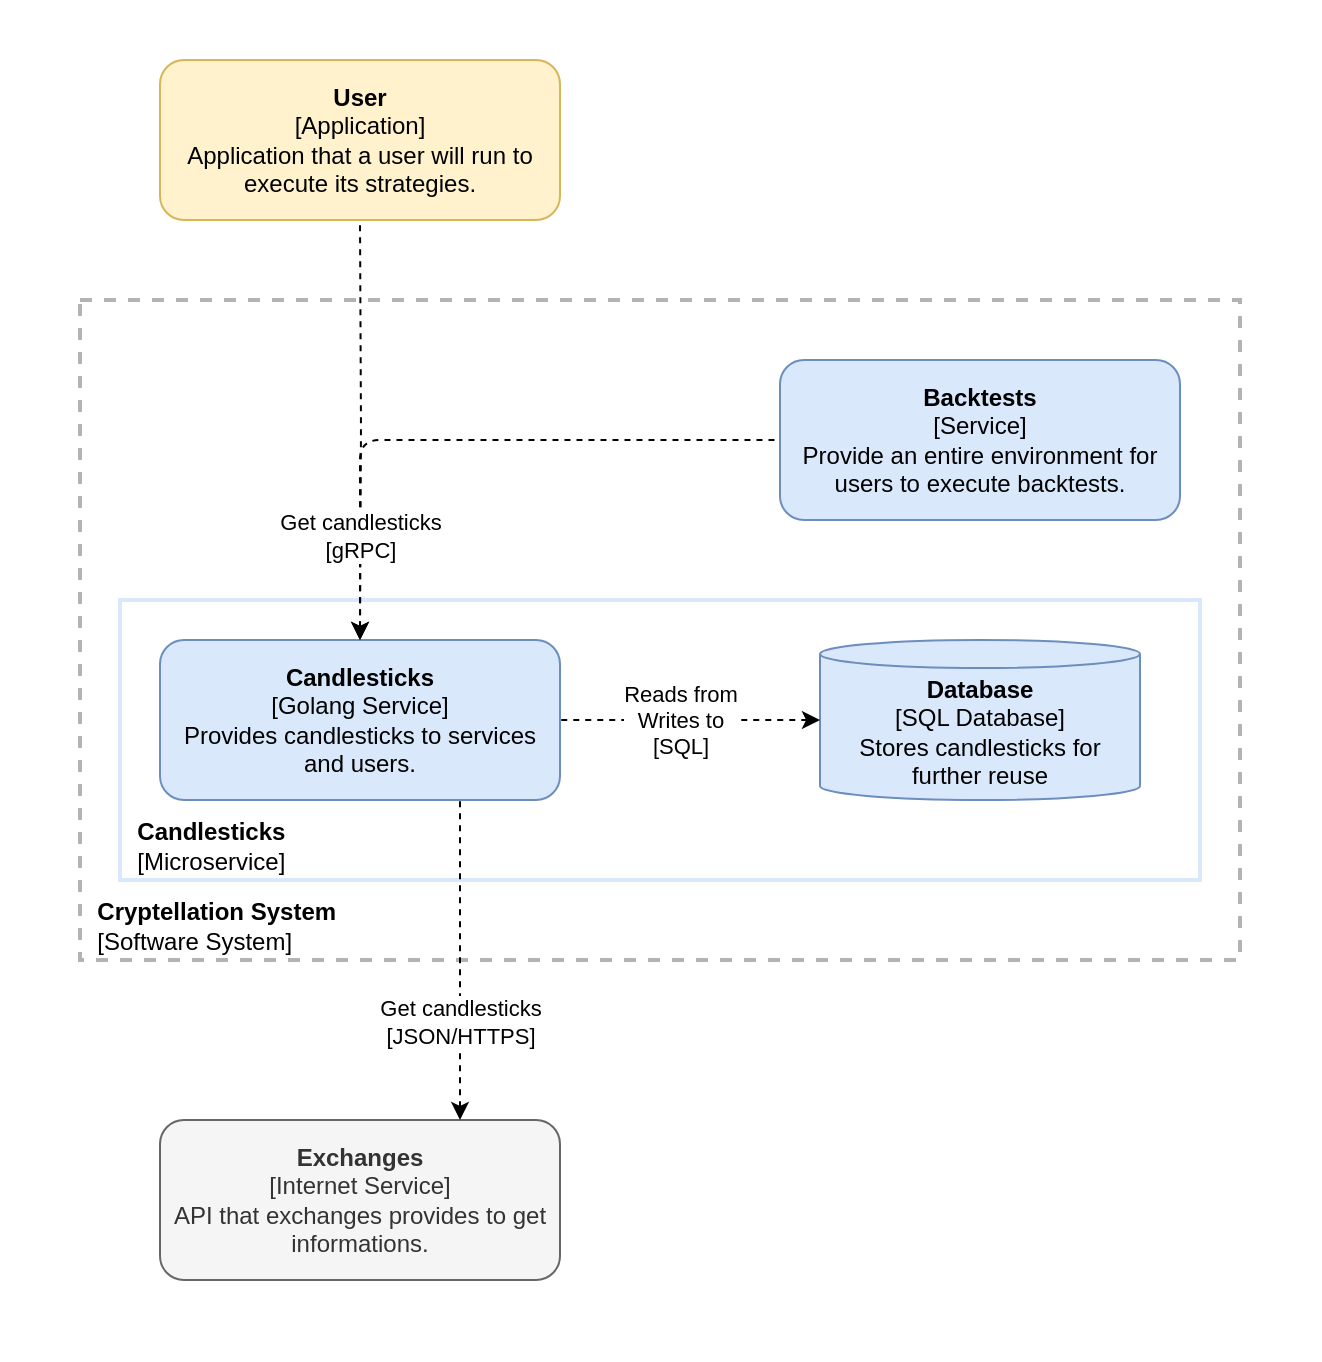 <mxfile>
    <diagram id="Z86SHZ22xJm4C7N7x-0L" name="Page-1">
        <mxGraphModel dx="1705" dy="2042" grid="1" gridSize="10" guides="1" tooltips="1" connect="1" arrows="1" fold="1" page="1" pageScale="1" pageWidth="827" pageHeight="1169" math="0" shadow="0">
            <root>
                <mxCell id="0"/>
                <mxCell id="1" parent="0"/>
                <mxCell id="14" value="" style="rounded=1;whiteSpace=wrap;html=1;labelBackgroundColor=none;strokeColor=none;strokeWidth=2;fillColor=default;" parent="1" vertex="1">
                    <mxGeometry x="120" y="-40" width="660" height="680" as="geometry"/>
                </mxCell>
                <mxCell id="5" value="&lt;b style=&quot;&quot;&gt;&amp;nbsp; Cryptellation System&lt;br&gt;&amp;nbsp;&amp;nbsp;&lt;/b&gt;&lt;span style=&quot;&quot;&gt;[Software System]&lt;/span&gt;" style="rounded=0;whiteSpace=wrap;html=1;fillColor=none;dashed=1;strokeWidth=2;strokeColor=#B3B3B3;align=left;verticalAlign=bottom;" parent="1" vertex="1">
                    <mxGeometry x="160" y="110" width="580" height="330" as="geometry"/>
                </mxCell>
                <mxCell id="13" value="&amp;nbsp; &lt;b&gt;Candlesticks&lt;/b&gt;&lt;br&gt;&amp;nbsp; [Microservice]" style="rounded=0;whiteSpace=wrap;html=1;labelBackgroundColor=none;strokeColor=#DAE8FC;strokeWidth=2;fillColor=none;verticalAlign=bottom;align=left;" parent="1" vertex="1">
                    <mxGeometry x="180" y="260" width="540" height="140" as="geometry"/>
                </mxCell>
                <mxCell id="2" value="&lt;b&gt;Candlesticks&lt;/b&gt;&lt;br&gt;[Golang Service]&lt;br&gt;Provides candlesticks to services and users." style="rounded=1;whiteSpace=wrap;html=1;fillColor=#dae8fc;strokeColor=#6c8ebf;" parent="1" vertex="1">
                    <mxGeometry x="200" y="280" width="200" height="80" as="geometry"/>
                </mxCell>
                <mxCell id="16" value="&lt;font face=&quot;helvetica&quot;&gt;&lt;br&gt;&lt;/font&gt;" style="endArrow=none;dashed=1;html=1;entryX=0;entryY=0.5;entryDx=0;entryDy=0;edgeStyle=orthogonalEdgeStyle;startArrow=classic;startFill=1;exitX=0.5;exitY=0;exitDx=0;exitDy=0;" edge="1" parent="1" source="2" target="15">
                    <mxGeometry x="0.548" y="10" width="50" height="50" relative="1" as="geometry">
                        <mxPoint x="310" y="290" as="sourcePoint"/>
                        <mxPoint x="310" y="50" as="targetPoint"/>
                        <mxPoint as="offset"/>
                    </mxGeometry>
                </mxCell>
                <mxCell id="3" value="&lt;b&gt;Database&lt;/b&gt;&lt;br&gt;[SQL Database]&lt;br&gt;Stores candlesticks for further reuse" style="shape=cylinder3;whiteSpace=wrap;html=1;boundedLbl=1;backgroundOutline=1;size=7;fillColor=#dae8fc;strokeColor=#6c8ebf;" parent="1" vertex="1">
                    <mxGeometry x="530" y="280" width="160" height="80" as="geometry"/>
                </mxCell>
                <mxCell id="4" value="&lt;b style=&quot;color: rgb(51 , 51 , 51)&quot;&gt;Exchanges&lt;/b&gt;&lt;br style=&quot;color: rgb(51 , 51 , 51)&quot;&gt;&lt;span style=&quot;color: rgb(51 , 51 , 51)&quot;&gt;[Internet Service]&lt;/span&gt;&lt;br style=&quot;color: rgb(51 , 51 , 51)&quot;&gt;&lt;span style=&quot;color: rgb(51 , 51 , 51)&quot;&gt;API that exchanges provides to get informations.&lt;/span&gt;" style="rounded=1;whiteSpace=wrap;html=1;fillColor=#f5f5f5;fontColor=#333333;strokeColor=#666666;" parent="1" vertex="1">
                    <mxGeometry x="200" y="520" width="200" height="80" as="geometry"/>
                </mxCell>
                <mxCell id="7" value="&lt;span style=&quot;color: rgb(0 , 0 , 0) ; font-family: &amp;#34;helvetica&amp;#34; ; font-size: 11px ; font-style: normal ; font-weight: 400 ; letter-spacing: normal ; text-align: center ; text-indent: 0px ; text-transform: none ; word-spacing: 0px ; background-color: rgb(255 , 255 , 255) ; display: inline ; float: none&quot;&gt;Get&amp;nbsp;candlesticks&lt;/span&gt;&lt;br style=&quot;color: rgb(0 , 0 , 0) ; font-family: &amp;#34;helvetica&amp;#34; ; font-size: 11px ; font-style: normal ; font-weight: 400 ; letter-spacing: normal ; text-align: center ; text-indent: 0px ; text-transform: none ; word-spacing: 0px&quot;&gt;&lt;span style=&quot;color: rgb(0 , 0 , 0) ; font-family: &amp;#34;helvetica&amp;#34; ; font-size: 11px ; font-style: normal ; font-weight: 400 ; letter-spacing: normal ; text-align: center ; text-indent: 0px ; text-transform: none ; word-spacing: 0px ; background-color: rgb(255 , 255 , 255) ; display: inline ; float: none&quot;&gt;[JSON/HTTPS]&lt;/span&gt;" style="endArrow=none;dashed=1;html=1;exitX=0.75;exitY=0;exitDx=0;exitDy=0;entryX=0.75;entryY=1;entryDx=0;entryDy=0;edgeStyle=orthogonalEdgeStyle;startArrow=classic;startFill=1;" parent="1" source="4" target="2" edge="1">
                    <mxGeometry x="-0.385" width="50" height="50" relative="1" as="geometry">
                        <mxPoint x="390" y="430" as="sourcePoint"/>
                        <mxPoint x="440" y="380" as="targetPoint"/>
                        <mxPoint as="offset"/>
                    </mxGeometry>
                </mxCell>
                <mxCell id="10" value="&lt;font face=&quot;helvetica&quot;&gt;Reads from&lt;br&gt;Writes to&lt;br&gt;[SQL]&lt;br&gt;&lt;/font&gt;" style="endArrow=none;dashed=1;html=1;exitX=0;exitY=0.5;exitDx=0;exitDy=0;entryX=1;entryY=0.5;entryDx=0;entryDy=0;edgeStyle=orthogonalEdgeStyle;startArrow=classic;startFill=1;exitPerimeter=0;" parent="1" source="3" target="2" edge="1">
                    <mxGeometry x="0.077" width="50" height="50" relative="1" as="geometry">
                        <mxPoint x="360" y="500" as="sourcePoint"/>
                        <mxPoint x="360" y="370" as="targetPoint"/>
                        <mxPoint as="offset"/>
                    </mxGeometry>
                </mxCell>
                <mxCell id="11" value="&lt;b style=&quot;color: rgb(0 , 0 , 0) ; font-family: &amp;#34;helvetica&amp;#34; ; font-size: 12px ; font-style: normal ; letter-spacing: normal ; text-align: center ; text-indent: 0px ; text-transform: none ; word-spacing: 0px&quot;&gt;User&lt;/b&gt;&lt;br style=&quot;color: rgb(0 , 0 , 0) ; font-family: &amp;#34;helvetica&amp;#34; ; font-size: 12px ; font-style: normal ; font-weight: 400 ; letter-spacing: normal ; text-align: center ; text-indent: 0px ; text-transform: none ; word-spacing: 0px&quot;&gt;&lt;span style=&quot;color: rgb(0 , 0 , 0) ; font-family: &amp;#34;helvetica&amp;#34; ; font-size: 12px ; font-style: normal ; font-weight: 400 ; letter-spacing: normal ; text-align: center ; text-indent: 0px ; text-transform: none ; word-spacing: 0px ; display: inline ; float: none&quot;&gt;[Application]&lt;/span&gt;&lt;br style=&quot;color: rgb(0 , 0 , 0) ; font-family: &amp;#34;helvetica&amp;#34; ; font-size: 12px ; font-style: normal ; font-weight: 400 ; letter-spacing: normal ; text-align: center ; text-indent: 0px ; text-transform: none ; word-spacing: 0px&quot;&gt;&lt;span style=&quot;color: rgb(0 , 0 , 0) ; font-family: &amp;#34;helvetica&amp;#34; ; font-size: 12px ; font-style: normal ; font-weight: 400 ; letter-spacing: normal ; text-align: center ; text-indent: 0px ; text-transform: none ; word-spacing: 0px ; display: inline ; float: none&quot;&gt;Application that a user will run to execute its strategies.&lt;/span&gt;" style="rounded=1;whiteSpace=wrap;html=1;strokeColor=#d6b656;strokeWidth=1;fillColor=#fff2cc;" parent="1" vertex="1">
                    <mxGeometry x="200" y="-10" width="200" height="80" as="geometry"/>
                </mxCell>
                <mxCell id="12" value="&lt;font face=&quot;helvetica&quot;&gt;Get candlesticks&lt;br&gt;[gRPC]&lt;br&gt;&lt;/font&gt;" style="endArrow=none;dashed=1;html=1;entryX=0.5;entryY=1;entryDx=0;entryDy=0;edgeStyle=orthogonalEdgeStyle;startArrow=classic;startFill=1;" parent="1" target="11" edge="1">
                    <mxGeometry x="-0.5" width="50" height="50" relative="1" as="geometry">
                        <mxPoint x="300" y="280" as="sourcePoint"/>
                        <mxPoint x="410" y="330" as="targetPoint"/>
                        <mxPoint as="offset"/>
                    </mxGeometry>
                </mxCell>
                <mxCell id="15" value="&lt;b&gt;Backtests&lt;/b&gt;&lt;br&gt;[Service]&lt;br&gt;Provide an entire environment for users to execute backtests." style="rounded=1;whiteSpace=wrap;html=1;fillColor=#dae8fc;strokeColor=#6c8ebf;" vertex="1" parent="1">
                    <mxGeometry x="510" y="140" width="200" height="80" as="geometry"/>
                </mxCell>
            </root>
        </mxGraphModel>
    </diagram>
</mxfile>
